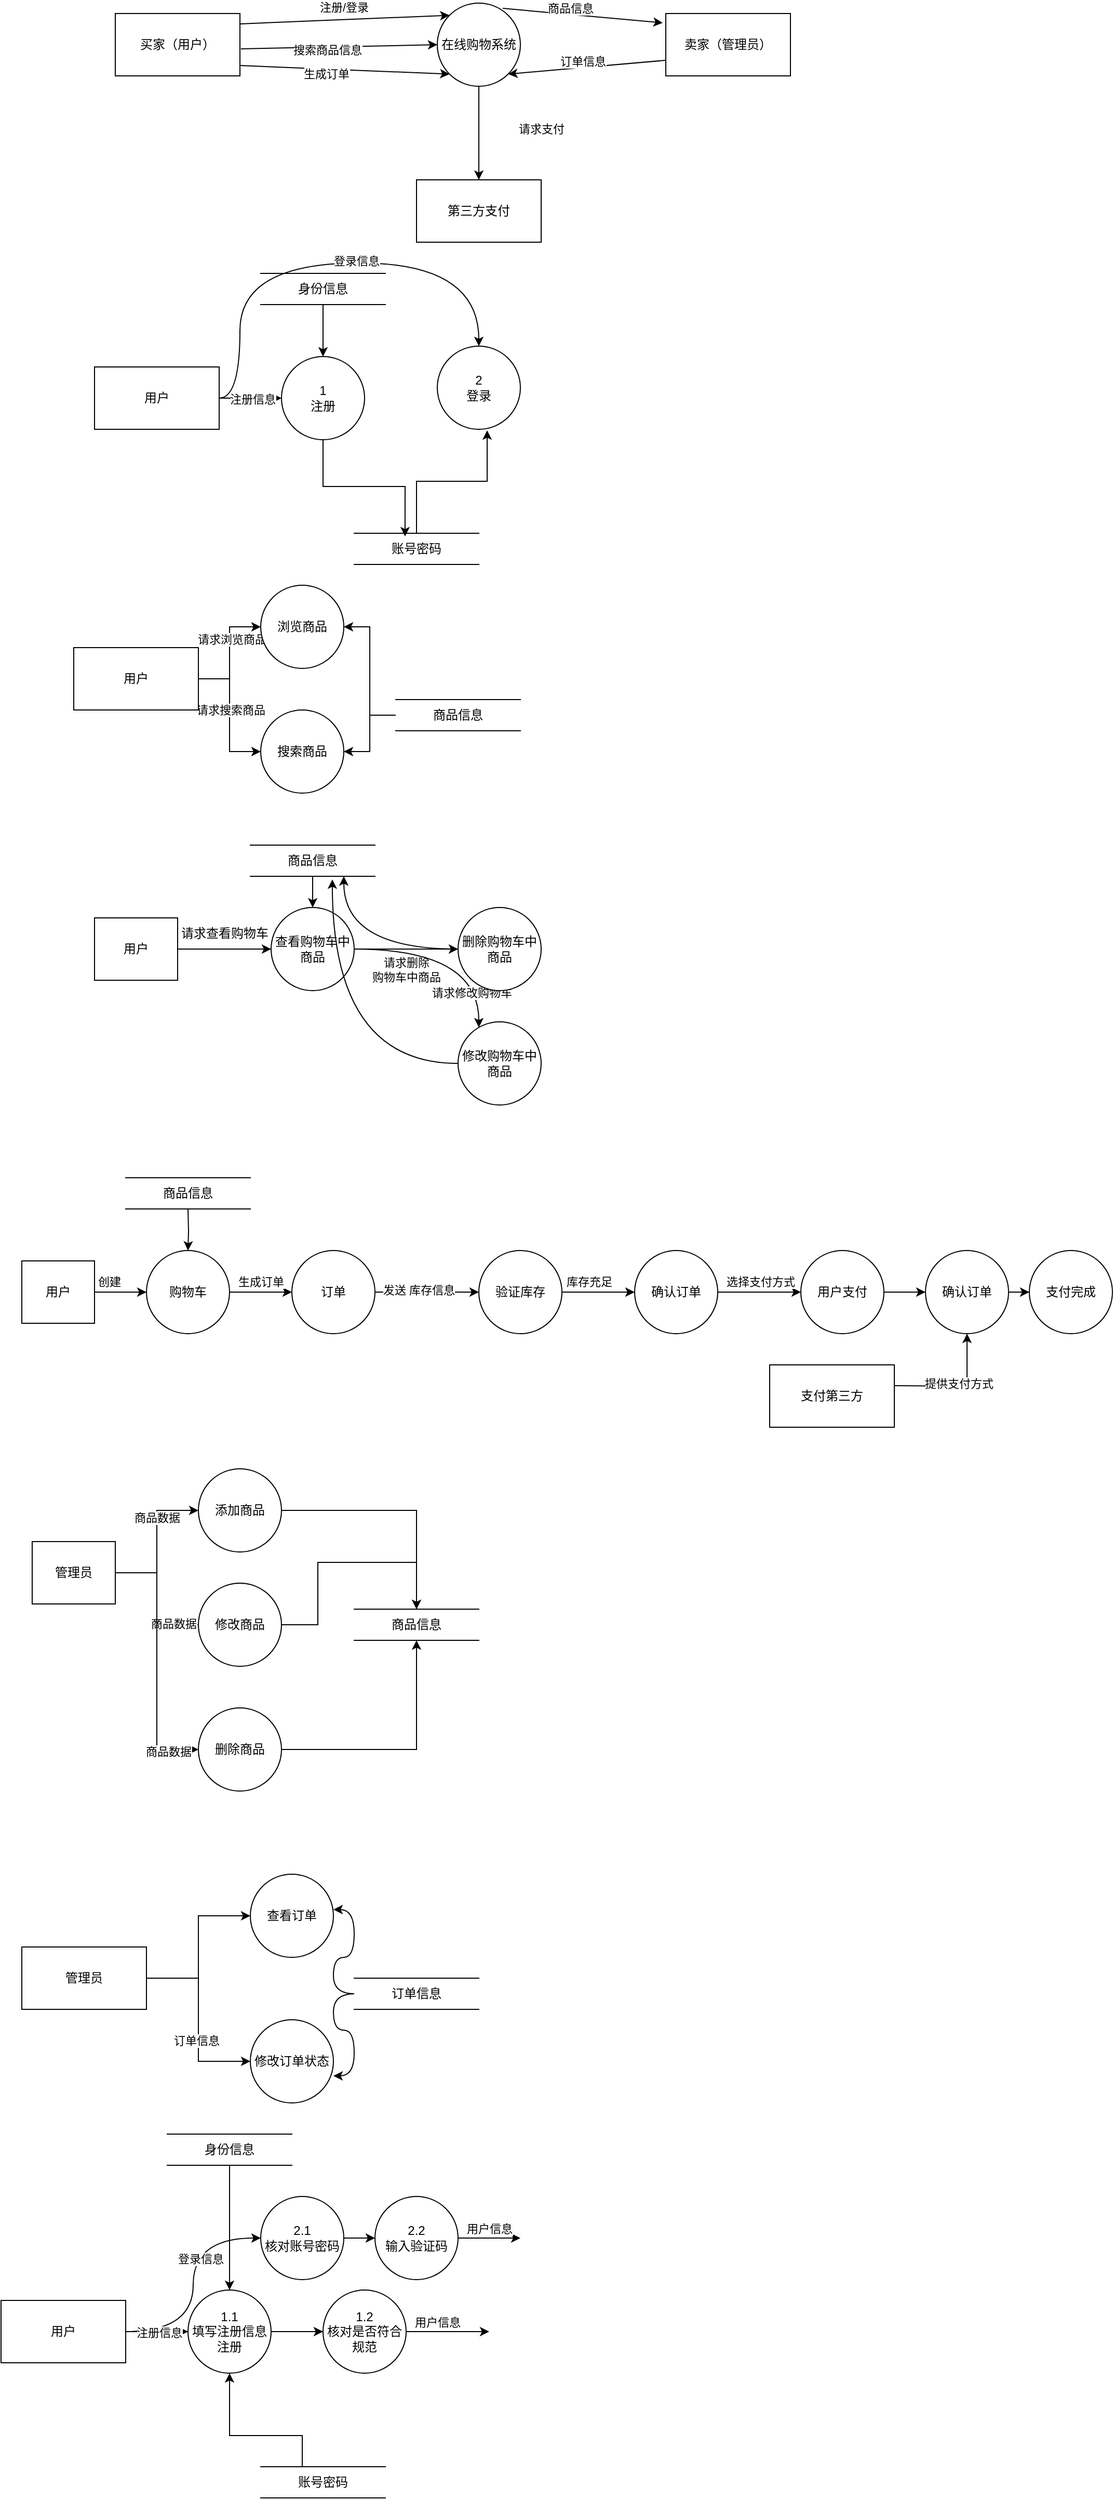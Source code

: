 <mxfile version="24.5.2" type="github">
  <diagram name="第 1 页" id="OVgKYMP4ivh8-fFgN5Tc">
    <mxGraphModel dx="1431" dy="775" grid="1" gridSize="10" guides="1" tooltips="1" connect="1" arrows="1" fold="1" page="1" pageScale="1" pageWidth="827" pageHeight="1169" math="0" shadow="0">
      <root>
        <mxCell id="0" />
        <mxCell id="1" parent="0" />
        <mxCell id="fMDlHmM9jTk3T69Y2GKd-1" value="买家（用户）" style="rounded=0;whiteSpace=wrap;html=1;" parent="1" vertex="1">
          <mxGeometry x="90" y="70" width="120" height="60" as="geometry" />
        </mxCell>
        <mxCell id="fMDlHmM9jTk3T69Y2GKd-3" value="在线购物系统" style="ellipse;whiteSpace=wrap;html=1;aspect=fixed;" parent="1" vertex="1">
          <mxGeometry x="400" y="60" width="80" height="80" as="geometry" />
        </mxCell>
        <mxCell id="fMDlHmM9jTk3T69Y2GKd-4" value="" style="endArrow=classic;html=1;rounded=0;entryX=0;entryY=0;entryDx=0;entryDy=0;" parent="1" target="fMDlHmM9jTk3T69Y2GKd-3" edge="1">
          <mxGeometry width="50" height="50" relative="1" as="geometry">
            <mxPoint x="210" y="80" as="sourcePoint" />
            <mxPoint x="400" y="80" as="targetPoint" />
          </mxGeometry>
        </mxCell>
        <mxCell id="fMDlHmM9jTk3T69Y2GKd-5" value="注册/登录" style="edgeLabel;html=1;align=center;verticalAlign=middle;resizable=0;points=[];" parent="fMDlHmM9jTk3T69Y2GKd-4" vertex="1" connectable="0">
          <mxGeometry x="0.412" y="-4" relative="1" as="geometry">
            <mxPoint x="-43" y="-14" as="offset" />
          </mxGeometry>
        </mxCell>
        <mxCell id="fMDlHmM9jTk3T69Y2GKd-6" value="" style="endArrow=classic;html=1;rounded=0;entryX=0;entryY=0.5;entryDx=0;entryDy=0;" parent="1" target="fMDlHmM9jTk3T69Y2GKd-3" edge="1">
          <mxGeometry width="50" height="50" relative="1" as="geometry">
            <mxPoint x="211" y="104" as="sourcePoint" />
            <mxPoint x="413" y="96" as="targetPoint" />
          </mxGeometry>
        </mxCell>
        <mxCell id="_0lABbxec2Y9qlzSPyYM-2" value="搜索商品信息" style="edgeLabel;html=1;align=center;verticalAlign=middle;resizable=0;points=[];" vertex="1" connectable="0" parent="fMDlHmM9jTk3T69Y2GKd-6">
          <mxGeometry x="-0.125" y="-2" relative="1" as="geometry">
            <mxPoint as="offset" />
          </mxGeometry>
        </mxCell>
        <mxCell id="_0lABbxec2Y9qlzSPyYM-3" value="" style="endArrow=classic;html=1;rounded=0;entryX=0;entryY=1;entryDx=0;entryDy=0;" edge="1" parent="1" target="fMDlHmM9jTk3T69Y2GKd-3">
          <mxGeometry width="50" height="50" relative="1" as="geometry">
            <mxPoint x="210" y="120" as="sourcePoint" />
            <mxPoint x="400" y="170" as="targetPoint" />
          </mxGeometry>
        </mxCell>
        <mxCell id="_0lABbxec2Y9qlzSPyYM-5" value="生成订单" style="edgeLabel;html=1;align=center;verticalAlign=middle;resizable=0;points=[];" vertex="1" connectable="0" parent="_0lABbxec2Y9qlzSPyYM-3">
          <mxGeometry x="-0.177" y="-4" relative="1" as="geometry">
            <mxPoint as="offset" />
          </mxGeometry>
        </mxCell>
        <mxCell id="_0lABbxec2Y9qlzSPyYM-7" value="卖家（管理员）" style="rounded=0;whiteSpace=wrap;html=1;" vertex="1" parent="1">
          <mxGeometry x="620" y="70" width="120" height="60" as="geometry" />
        </mxCell>
        <mxCell id="_0lABbxec2Y9qlzSPyYM-8" value="" style="endArrow=classic;html=1;rounded=0;exitX=0.788;exitY=0.063;exitDx=0;exitDy=0;exitPerimeter=0;entryX=-0.025;entryY=0.15;entryDx=0;entryDy=0;entryPerimeter=0;" edge="1" parent="1" source="fMDlHmM9jTk3T69Y2GKd-3" target="_0lABbxec2Y9qlzSPyYM-7">
          <mxGeometry width="50" height="50" relative="1" as="geometry">
            <mxPoint x="470" y="69" as="sourcePoint" />
            <mxPoint x="620" y="69" as="targetPoint" />
          </mxGeometry>
        </mxCell>
        <mxCell id="_0lABbxec2Y9qlzSPyYM-9" value="商品信息" style="edgeLabel;html=1;align=center;verticalAlign=middle;resizable=0;points=[];" vertex="1" connectable="0" parent="_0lABbxec2Y9qlzSPyYM-8">
          <mxGeometry x="0.412" y="-4" relative="1" as="geometry">
            <mxPoint x="-43" y="-14" as="offset" />
          </mxGeometry>
        </mxCell>
        <mxCell id="_0lABbxec2Y9qlzSPyYM-10" value="" style="endArrow=classic;html=1;rounded=0;entryX=1;entryY=1;entryDx=0;entryDy=0;exitX=0;exitY=0.75;exitDx=0;exitDy=0;" edge="1" parent="1" source="_0lABbxec2Y9qlzSPyYM-7" target="fMDlHmM9jTk3T69Y2GKd-3">
          <mxGeometry width="50" height="50" relative="1" as="geometry">
            <mxPoint x="720.0" y="140.0" as="sourcePoint" />
            <mxPoint x="490.0" y="140.0" as="targetPoint" />
          </mxGeometry>
        </mxCell>
        <mxCell id="_0lABbxec2Y9qlzSPyYM-11" value="订单信息" style="edgeLabel;html=1;align=center;verticalAlign=middle;resizable=0;points=[];" vertex="1" connectable="0" parent="_0lABbxec2Y9qlzSPyYM-10">
          <mxGeometry x="0.584" y="3" relative="1" as="geometry">
            <mxPoint x="40" y="-13" as="offset" />
          </mxGeometry>
        </mxCell>
        <mxCell id="_0lABbxec2Y9qlzSPyYM-13" value="第三方支付" style="rounded=0;whiteSpace=wrap;html=1;" vertex="1" parent="1">
          <mxGeometry x="380" y="230" width="120" height="60" as="geometry" />
        </mxCell>
        <mxCell id="_0lABbxec2Y9qlzSPyYM-14" value="" style="endArrow=classic;html=1;rounded=0;exitX=0.5;exitY=1;exitDx=0;exitDy=0;entryX=0.5;entryY=0;entryDx=0;entryDy=0;" edge="1" parent="1" source="fMDlHmM9jTk3T69Y2GKd-3" target="_0lABbxec2Y9qlzSPyYM-13">
          <mxGeometry width="50" height="50" relative="1" as="geometry">
            <mxPoint x="580.0" y="300.0" as="sourcePoint" />
            <mxPoint x="350.0" y="300.0" as="targetPoint" />
          </mxGeometry>
        </mxCell>
        <mxCell id="_0lABbxec2Y9qlzSPyYM-15" value="请求支付" style="edgeLabel;html=1;align=center;verticalAlign=middle;resizable=0;points=[];" vertex="1" connectable="0" parent="_0lABbxec2Y9qlzSPyYM-14">
          <mxGeometry x="0.584" y="3" relative="1" as="geometry">
            <mxPoint x="57" y="-31" as="offset" />
          </mxGeometry>
        </mxCell>
        <mxCell id="_0lABbxec2Y9qlzSPyYM-106" style="edgeStyle=orthogonalEdgeStyle;rounded=0;orthogonalLoop=1;jettySize=auto;html=1;entryX=0.5;entryY=0;entryDx=0;entryDy=0;curved=1;" edge="1" parent="1" source="_0lABbxec2Y9qlzSPyYM-16" target="_0lABbxec2Y9qlzSPyYM-26">
          <mxGeometry relative="1" as="geometry">
            <Array as="points">
              <mxPoint x="210" y="440" />
              <mxPoint x="210" y="310" />
              <mxPoint x="440" y="310" />
            </Array>
          </mxGeometry>
        </mxCell>
        <mxCell id="_0lABbxec2Y9qlzSPyYM-107" value="登录信息" style="edgeLabel;html=1;align=center;verticalAlign=middle;resizable=0;points=[];" vertex="1" connectable="0" parent="_0lABbxec2Y9qlzSPyYM-106">
          <mxGeometry x="0.14" y="2" relative="1" as="geometry">
            <mxPoint as="offset" />
          </mxGeometry>
        </mxCell>
        <mxCell id="_0lABbxec2Y9qlzSPyYM-16" value="用户" style="rounded=0;whiteSpace=wrap;html=1;" vertex="1" parent="1">
          <mxGeometry x="70" y="410" width="120" height="60" as="geometry" />
        </mxCell>
        <mxCell id="_0lABbxec2Y9qlzSPyYM-17" value="" style="endArrow=classic;html=1;rounded=0;entryX=0;entryY=0.5;entryDx=0;entryDy=0;" edge="1" parent="1" target="_0lABbxec2Y9qlzSPyYM-19">
          <mxGeometry width="50" height="50" relative="1" as="geometry">
            <mxPoint x="190" y="440" as="sourcePoint" />
            <mxPoint x="370" y="440" as="targetPoint" />
          </mxGeometry>
        </mxCell>
        <mxCell id="_0lABbxec2Y9qlzSPyYM-103" value="注册信息" style="edgeLabel;html=1;align=center;verticalAlign=middle;resizable=0;points=[];" vertex="1" connectable="0" parent="_0lABbxec2Y9qlzSPyYM-17">
          <mxGeometry x="0.071" y="-1" relative="1" as="geometry">
            <mxPoint as="offset" />
          </mxGeometry>
        </mxCell>
        <mxCell id="_0lABbxec2Y9qlzSPyYM-19" value="1&lt;br&gt;注册" style="ellipse;whiteSpace=wrap;html=1;aspect=fixed;" vertex="1" parent="1">
          <mxGeometry x="250" y="400" width="80" height="80" as="geometry" />
        </mxCell>
        <mxCell id="_0lABbxec2Y9qlzSPyYM-20" value="账号密码" style="shape=partialRectangle;whiteSpace=wrap;html=1;left=0;right=0;fillColor=none;" vertex="1" parent="1">
          <mxGeometry x="320" y="570" width="120" height="30" as="geometry" />
        </mxCell>
        <mxCell id="_0lABbxec2Y9qlzSPyYM-26" value="2&lt;br&gt;登录" style="ellipse;whiteSpace=wrap;html=1;aspect=fixed;" vertex="1" parent="1">
          <mxGeometry x="400" y="390" width="80" height="80" as="geometry" />
        </mxCell>
        <mxCell id="_0lABbxec2Y9qlzSPyYM-30" style="edgeStyle=orthogonalEdgeStyle;rounded=0;orthogonalLoop=1;jettySize=auto;html=1;entryX=0.5;entryY=0;entryDx=0;entryDy=0;" edge="1" parent="1" source="_0lABbxec2Y9qlzSPyYM-29" target="_0lABbxec2Y9qlzSPyYM-19">
          <mxGeometry relative="1" as="geometry" />
        </mxCell>
        <mxCell id="_0lABbxec2Y9qlzSPyYM-29" value="身份信息" style="shape=partialRectangle;whiteSpace=wrap;html=1;left=0;right=0;fillColor=none;" vertex="1" parent="1">
          <mxGeometry x="230" y="320" width="120" height="30" as="geometry" />
        </mxCell>
        <mxCell id="_0lABbxec2Y9qlzSPyYM-40" style="edgeStyle=orthogonalEdgeStyle;rounded=0;orthogonalLoop=1;jettySize=auto;html=1;entryX=0;entryY=0.5;entryDx=0;entryDy=0;" edge="1" parent="1" source="_0lABbxec2Y9qlzSPyYM-32" target="_0lABbxec2Y9qlzSPyYM-35">
          <mxGeometry relative="1" as="geometry" />
        </mxCell>
        <mxCell id="_0lABbxec2Y9qlzSPyYM-108" value="请求浏览商品" style="edgeLabel;html=1;align=center;verticalAlign=middle;resizable=0;points=[];" vertex="1" connectable="0" parent="_0lABbxec2Y9qlzSPyYM-40">
          <mxGeometry x="0.235" y="-2" relative="1" as="geometry">
            <mxPoint as="offset" />
          </mxGeometry>
        </mxCell>
        <mxCell id="_0lABbxec2Y9qlzSPyYM-42" style="edgeStyle=orthogonalEdgeStyle;rounded=0;orthogonalLoop=1;jettySize=auto;html=1;entryX=0;entryY=0.5;entryDx=0;entryDy=0;" edge="1" parent="1" source="_0lABbxec2Y9qlzSPyYM-32" target="_0lABbxec2Y9qlzSPyYM-38">
          <mxGeometry relative="1" as="geometry" />
        </mxCell>
        <mxCell id="_0lABbxec2Y9qlzSPyYM-109" value="请求搜索商品" style="edgeLabel;html=1;align=center;verticalAlign=middle;resizable=0;points=[];" vertex="1" connectable="0" parent="_0lABbxec2Y9qlzSPyYM-42">
          <mxGeometry x="-0.075" y="1" relative="1" as="geometry">
            <mxPoint as="offset" />
          </mxGeometry>
        </mxCell>
        <mxCell id="_0lABbxec2Y9qlzSPyYM-32" value="用户" style="rounded=0;whiteSpace=wrap;html=1;" vertex="1" parent="1">
          <mxGeometry x="50" y="680" width="120" height="60" as="geometry" />
        </mxCell>
        <mxCell id="_0lABbxec2Y9qlzSPyYM-35" value="浏览商品" style="ellipse;whiteSpace=wrap;html=1;aspect=fixed;" vertex="1" parent="1">
          <mxGeometry x="230" y="620" width="80" height="80" as="geometry" />
        </mxCell>
        <mxCell id="_0lABbxec2Y9qlzSPyYM-37" style="edgeStyle=orthogonalEdgeStyle;rounded=0;orthogonalLoop=1;jettySize=auto;html=1;exitX=0.5;exitY=1;exitDx=0;exitDy=0;" edge="1" parent="1">
          <mxGeometry relative="1" as="geometry">
            <mxPoint x="270" y="800" as="sourcePoint" />
            <mxPoint x="270" y="800" as="targetPoint" />
          </mxGeometry>
        </mxCell>
        <mxCell id="_0lABbxec2Y9qlzSPyYM-38" value="搜索商品" style="ellipse;whiteSpace=wrap;html=1;aspect=fixed;" vertex="1" parent="1">
          <mxGeometry x="230" y="740" width="80" height="80" as="geometry" />
        </mxCell>
        <mxCell id="_0lABbxec2Y9qlzSPyYM-43" style="edgeStyle=orthogonalEdgeStyle;rounded=0;orthogonalLoop=1;jettySize=auto;html=1;entryX=1;entryY=0.5;entryDx=0;entryDy=0;" edge="1" parent="1" source="_0lABbxec2Y9qlzSPyYM-39" target="_0lABbxec2Y9qlzSPyYM-35">
          <mxGeometry relative="1" as="geometry" />
        </mxCell>
        <mxCell id="_0lABbxec2Y9qlzSPyYM-45" style="edgeStyle=orthogonalEdgeStyle;rounded=0;orthogonalLoop=1;jettySize=auto;html=1;entryX=1;entryY=0.5;entryDx=0;entryDy=0;" edge="1" parent="1" source="_0lABbxec2Y9qlzSPyYM-39" target="_0lABbxec2Y9qlzSPyYM-38">
          <mxGeometry relative="1" as="geometry" />
        </mxCell>
        <mxCell id="_0lABbxec2Y9qlzSPyYM-39" value="商品信息" style="shape=partialRectangle;whiteSpace=wrap;html=1;left=0;right=0;fillColor=none;" vertex="1" parent="1">
          <mxGeometry x="360" y="730" width="120" height="30" as="geometry" />
        </mxCell>
        <mxCell id="_0lABbxec2Y9qlzSPyYM-48" style="edgeStyle=orthogonalEdgeStyle;rounded=0;orthogonalLoop=1;jettySize=auto;html=1;entryX=0;entryY=0.5;entryDx=0;entryDy=0;" edge="1" parent="1" source="_0lABbxec2Y9qlzSPyYM-46" target="_0lABbxec2Y9qlzSPyYM-47">
          <mxGeometry relative="1" as="geometry" />
        </mxCell>
        <mxCell id="_0lABbxec2Y9qlzSPyYM-46" value="用户" style="rounded=0;whiteSpace=wrap;html=1;" vertex="1" parent="1">
          <mxGeometry x="70" y="940" width="80" height="60" as="geometry" />
        </mxCell>
        <mxCell id="_0lABbxec2Y9qlzSPyYM-52" style="edgeStyle=orthogonalEdgeStyle;rounded=0;orthogonalLoop=1;jettySize=auto;html=1;entryX=0;entryY=0.5;entryDx=0;entryDy=0;" edge="1" parent="1" source="_0lABbxec2Y9qlzSPyYM-47" target="_0lABbxec2Y9qlzSPyYM-51">
          <mxGeometry relative="1" as="geometry" />
        </mxCell>
        <mxCell id="_0lABbxec2Y9qlzSPyYM-111" value="请求删除&lt;br&gt;购物车中商品" style="edgeLabel;html=1;align=center;verticalAlign=middle;resizable=0;points=[];" vertex="1" connectable="0" parent="_0lABbxec2Y9qlzSPyYM-52">
          <mxGeometry x="-0.397" y="2" relative="1" as="geometry">
            <mxPoint x="20" y="22" as="offset" />
          </mxGeometry>
        </mxCell>
        <mxCell id="_0lABbxec2Y9qlzSPyYM-112" style="edgeStyle=orthogonalEdgeStyle;rounded=0;orthogonalLoop=1;jettySize=auto;html=1;curved=1;" edge="1" parent="1" source="_0lABbxec2Y9qlzSPyYM-47" target="_0lABbxec2Y9qlzSPyYM-55">
          <mxGeometry relative="1" as="geometry">
            <Array as="points">
              <mxPoint x="440" y="970" />
            </Array>
          </mxGeometry>
        </mxCell>
        <mxCell id="_0lABbxec2Y9qlzSPyYM-113" value="请求修改购物车" style="edgeLabel;html=1;align=center;verticalAlign=middle;resizable=0;points=[];" vertex="1" connectable="0" parent="_0lABbxec2Y9qlzSPyYM-112">
          <mxGeometry x="0.654" y="-7" relative="1" as="geometry">
            <mxPoint as="offset" />
          </mxGeometry>
        </mxCell>
        <mxCell id="_0lABbxec2Y9qlzSPyYM-47" value="查看购物车中商品" style="ellipse;whiteSpace=wrap;html=1;aspect=fixed;" vertex="1" parent="1">
          <mxGeometry x="240" y="930" width="80" height="80" as="geometry" />
        </mxCell>
        <mxCell id="_0lABbxec2Y9qlzSPyYM-50" style="edgeStyle=orthogonalEdgeStyle;rounded=0;orthogonalLoop=1;jettySize=auto;html=1;" edge="1" parent="1" source="_0lABbxec2Y9qlzSPyYM-49" target="_0lABbxec2Y9qlzSPyYM-47">
          <mxGeometry relative="1" as="geometry" />
        </mxCell>
        <mxCell id="_0lABbxec2Y9qlzSPyYM-49" value="商品信息" style="shape=partialRectangle;whiteSpace=wrap;html=1;left=0;right=0;fillColor=none;" vertex="1" parent="1">
          <mxGeometry x="220" y="870" width="120" height="30" as="geometry" />
        </mxCell>
        <mxCell id="_0lABbxec2Y9qlzSPyYM-53" style="edgeStyle=orthogonalEdgeStyle;rounded=0;orthogonalLoop=1;jettySize=auto;html=1;entryX=0.75;entryY=1;entryDx=0;entryDy=0;curved=1;" edge="1" parent="1" source="_0lABbxec2Y9qlzSPyYM-51" target="_0lABbxec2Y9qlzSPyYM-49">
          <mxGeometry relative="1" as="geometry">
            <Array as="points">
              <mxPoint x="310" y="970" />
            </Array>
          </mxGeometry>
        </mxCell>
        <mxCell id="_0lABbxec2Y9qlzSPyYM-51" value="删除购物车中商品" style="ellipse;whiteSpace=wrap;html=1;aspect=fixed;" vertex="1" parent="1">
          <mxGeometry x="420" y="930" width="80" height="80" as="geometry" />
        </mxCell>
        <mxCell id="_0lABbxec2Y9qlzSPyYM-55" value="修改购物车中商品" style="ellipse;whiteSpace=wrap;html=1;aspect=fixed;" vertex="1" parent="1">
          <mxGeometry x="420" y="1040" width="80" height="80" as="geometry" />
        </mxCell>
        <mxCell id="_0lABbxec2Y9qlzSPyYM-56" style="edgeStyle=orthogonalEdgeStyle;rounded=0;orthogonalLoop=1;jettySize=auto;html=1;entryX=0.658;entryY=1.1;entryDx=0;entryDy=0;entryPerimeter=0;curved=1;" edge="1" parent="1" source="_0lABbxec2Y9qlzSPyYM-55" target="_0lABbxec2Y9qlzSPyYM-49">
          <mxGeometry relative="1" as="geometry" />
        </mxCell>
        <mxCell id="_0lABbxec2Y9qlzSPyYM-61" style="edgeStyle=orthogonalEdgeStyle;rounded=0;orthogonalLoop=1;jettySize=auto;html=1;entryX=0;entryY=0.5;entryDx=0;entryDy=0;" edge="1" parent="1" source="_0lABbxec2Y9qlzSPyYM-57" target="_0lABbxec2Y9qlzSPyYM-58">
          <mxGeometry relative="1" as="geometry" />
        </mxCell>
        <mxCell id="_0lABbxec2Y9qlzSPyYM-62" value="创建" style="edgeLabel;html=1;align=center;verticalAlign=middle;resizable=0;points=[];" vertex="1" connectable="0" parent="_0lABbxec2Y9qlzSPyYM-61">
          <mxGeometry x="0.314" y="2" relative="1" as="geometry">
            <mxPoint x="-19" y="-8" as="offset" />
          </mxGeometry>
        </mxCell>
        <mxCell id="_0lABbxec2Y9qlzSPyYM-57" value="用户" style="rounded=0;whiteSpace=wrap;html=1;" vertex="1" parent="1">
          <mxGeometry y="1270" width="70" height="60" as="geometry" />
        </mxCell>
        <mxCell id="_0lABbxec2Y9qlzSPyYM-66" value="生成订单" style="edgeStyle=orthogonalEdgeStyle;rounded=0;orthogonalLoop=1;jettySize=auto;html=1;entryX=0;entryY=0.5;entryDx=0;entryDy=0;" edge="1" parent="1" source="_0lABbxec2Y9qlzSPyYM-58" target="_0lABbxec2Y9qlzSPyYM-65">
          <mxGeometry y="10" relative="1" as="geometry">
            <mxPoint as="offset" />
          </mxGeometry>
        </mxCell>
        <mxCell id="_0lABbxec2Y9qlzSPyYM-58" value="购物车" style="ellipse;whiteSpace=wrap;html=1;aspect=fixed;" vertex="1" parent="1">
          <mxGeometry x="120" y="1260" width="80" height="80" as="geometry" />
        </mxCell>
        <mxCell id="_0lABbxec2Y9qlzSPyYM-64" style="edgeStyle=orthogonalEdgeStyle;rounded=0;orthogonalLoop=1;jettySize=auto;html=1;entryX=0.5;entryY=0;entryDx=0;entryDy=0;" edge="1" parent="1" target="_0lABbxec2Y9qlzSPyYM-58">
          <mxGeometry relative="1" as="geometry">
            <mxPoint x="160" y="1220" as="sourcePoint" />
          </mxGeometry>
        </mxCell>
        <mxCell id="_0lABbxec2Y9qlzSPyYM-63" value="商品信息" style="shape=partialRectangle;whiteSpace=wrap;html=1;left=0;right=0;fillColor=none;" vertex="1" parent="1">
          <mxGeometry x="100" y="1190" width="120" height="30" as="geometry" />
        </mxCell>
        <mxCell id="_0lABbxec2Y9qlzSPyYM-69" style="edgeStyle=orthogonalEdgeStyle;rounded=0;orthogonalLoop=1;jettySize=auto;html=1;entryX=0;entryY=0.5;entryDx=0;entryDy=0;" edge="1" parent="1" source="_0lABbxec2Y9qlzSPyYM-65" target="_0lABbxec2Y9qlzSPyYM-68">
          <mxGeometry relative="1" as="geometry" />
        </mxCell>
        <mxCell id="_0lABbxec2Y9qlzSPyYM-70" value="发送 库存信息" style="edgeLabel;html=1;align=center;verticalAlign=middle;resizable=0;points=[];" vertex="1" connectable="0" parent="_0lABbxec2Y9qlzSPyYM-69">
          <mxGeometry x="-0.16" y="2" relative="1" as="geometry">
            <mxPoint as="offset" />
          </mxGeometry>
        </mxCell>
        <mxCell id="_0lABbxec2Y9qlzSPyYM-65" value="订单" style="ellipse;whiteSpace=wrap;html=1;aspect=fixed;" vertex="1" parent="1">
          <mxGeometry x="260" y="1260" width="80" height="80" as="geometry" />
        </mxCell>
        <mxCell id="_0lABbxec2Y9qlzSPyYM-72" style="edgeStyle=orthogonalEdgeStyle;rounded=0;orthogonalLoop=1;jettySize=auto;html=1;entryX=0;entryY=0.5;entryDx=0;entryDy=0;" edge="1" parent="1" source="_0lABbxec2Y9qlzSPyYM-68" target="_0lABbxec2Y9qlzSPyYM-71">
          <mxGeometry relative="1" as="geometry" />
        </mxCell>
        <mxCell id="_0lABbxec2Y9qlzSPyYM-73" value="库存充足" style="edgeLabel;html=1;align=center;verticalAlign=middle;resizable=0;points=[];" vertex="1" connectable="0" parent="_0lABbxec2Y9qlzSPyYM-72">
          <mxGeometry x="0.383" y="3" relative="1" as="geometry">
            <mxPoint x="-23" y="-7" as="offset" />
          </mxGeometry>
        </mxCell>
        <mxCell id="_0lABbxec2Y9qlzSPyYM-68" value="验证库存" style="ellipse;whiteSpace=wrap;html=1;aspect=fixed;" vertex="1" parent="1">
          <mxGeometry x="440" y="1260" width="80" height="80" as="geometry" />
        </mxCell>
        <mxCell id="_0lABbxec2Y9qlzSPyYM-76" style="edgeStyle=orthogonalEdgeStyle;rounded=0;orthogonalLoop=1;jettySize=auto;html=1;entryX=0;entryY=0.5;entryDx=0;entryDy=0;" edge="1" parent="1" source="_0lABbxec2Y9qlzSPyYM-71" target="_0lABbxec2Y9qlzSPyYM-75">
          <mxGeometry relative="1" as="geometry" />
        </mxCell>
        <mxCell id="_0lABbxec2Y9qlzSPyYM-77" value="选择支付方式" style="edgeLabel;html=1;align=center;verticalAlign=middle;resizable=0;points=[];" vertex="1" connectable="0" parent="_0lABbxec2Y9qlzSPyYM-76">
          <mxGeometry x="-0.1" y="1" relative="1" as="geometry">
            <mxPoint x="5" y="-9" as="offset" />
          </mxGeometry>
        </mxCell>
        <mxCell id="_0lABbxec2Y9qlzSPyYM-71" value="确认订单" style="ellipse;whiteSpace=wrap;html=1;aspect=fixed;" vertex="1" parent="1">
          <mxGeometry x="590" y="1260" width="80" height="80" as="geometry" />
        </mxCell>
        <mxCell id="_0lABbxec2Y9qlzSPyYM-79" style="edgeStyle=orthogonalEdgeStyle;rounded=0;orthogonalLoop=1;jettySize=auto;html=1;entryX=0;entryY=0.5;entryDx=0;entryDy=0;" edge="1" parent="1" source="_0lABbxec2Y9qlzSPyYM-75" target="_0lABbxec2Y9qlzSPyYM-78">
          <mxGeometry relative="1" as="geometry" />
        </mxCell>
        <mxCell id="_0lABbxec2Y9qlzSPyYM-75" value="用户支付" style="ellipse;whiteSpace=wrap;html=1;aspect=fixed;" vertex="1" parent="1">
          <mxGeometry x="750" y="1260" width="80" height="80" as="geometry" />
        </mxCell>
        <mxCell id="_0lABbxec2Y9qlzSPyYM-85" style="edgeStyle=orthogonalEdgeStyle;rounded=0;orthogonalLoop=1;jettySize=auto;html=1;entryX=0;entryY=0.5;entryDx=0;entryDy=0;" edge="1" parent="1" source="_0lABbxec2Y9qlzSPyYM-78" target="_0lABbxec2Y9qlzSPyYM-84">
          <mxGeometry relative="1" as="geometry" />
        </mxCell>
        <mxCell id="_0lABbxec2Y9qlzSPyYM-78" value="确认订单" style="ellipse;whiteSpace=wrap;html=1;aspect=fixed;" vertex="1" parent="1">
          <mxGeometry x="870" y="1260" width="80" height="80" as="geometry" />
        </mxCell>
        <mxCell id="_0lABbxec2Y9qlzSPyYM-81" style="edgeStyle=orthogonalEdgeStyle;rounded=0;orthogonalLoop=1;jettySize=auto;html=1;" edge="1" parent="1" target="_0lABbxec2Y9qlzSPyYM-78">
          <mxGeometry relative="1" as="geometry">
            <mxPoint x="840" y="1390" as="sourcePoint" />
          </mxGeometry>
        </mxCell>
        <mxCell id="_0lABbxec2Y9qlzSPyYM-82" value="提供支付方式" style="edgeLabel;html=1;align=center;verticalAlign=middle;resizable=0;points=[];" vertex="1" connectable="0" parent="_0lABbxec2Y9qlzSPyYM-81">
          <mxGeometry x="0.033" y="3" relative="1" as="geometry">
            <mxPoint as="offset" />
          </mxGeometry>
        </mxCell>
        <mxCell id="_0lABbxec2Y9qlzSPyYM-80" value="支付第三方" style="rounded=0;whiteSpace=wrap;html=1;" vertex="1" parent="1">
          <mxGeometry x="720" y="1370" width="120" height="60" as="geometry" />
        </mxCell>
        <mxCell id="_0lABbxec2Y9qlzSPyYM-84" value="支付完成" style="ellipse;whiteSpace=wrap;html=1;aspect=fixed;" vertex="1" parent="1">
          <mxGeometry x="970" y="1260" width="80" height="80" as="geometry" />
        </mxCell>
        <mxCell id="_0lABbxec2Y9qlzSPyYM-91" style="edgeStyle=orthogonalEdgeStyle;rounded=0;orthogonalLoop=1;jettySize=auto;html=1;entryX=0;entryY=0.5;entryDx=0;entryDy=0;" edge="1" parent="1" source="_0lABbxec2Y9qlzSPyYM-86" target="_0lABbxec2Y9qlzSPyYM-87">
          <mxGeometry relative="1" as="geometry" />
        </mxCell>
        <mxCell id="_0lABbxec2Y9qlzSPyYM-115" value="商品数据" style="edgeLabel;html=1;align=center;verticalAlign=middle;resizable=0;points=[];" vertex="1" connectable="0" parent="_0lABbxec2Y9qlzSPyYM-91">
          <mxGeometry x="0.334" relative="1" as="geometry">
            <mxPoint as="offset" />
          </mxGeometry>
        </mxCell>
        <mxCell id="_0lABbxec2Y9qlzSPyYM-92" style="edgeStyle=orthogonalEdgeStyle;rounded=0;orthogonalLoop=1;jettySize=auto;html=1;entryX=0;entryY=0.5;entryDx=0;entryDy=0;" edge="1" parent="1" source="_0lABbxec2Y9qlzSPyYM-86" target="_0lABbxec2Y9qlzSPyYM-88">
          <mxGeometry relative="1" as="geometry" />
        </mxCell>
        <mxCell id="_0lABbxec2Y9qlzSPyYM-116" value="商品数据" style="edgeLabel;html=1;align=center;verticalAlign=middle;resizable=0;points=[];" vertex="1" connectable="0" parent="_0lABbxec2Y9qlzSPyYM-92">
          <mxGeometry x="0.633" y="1" relative="1" as="geometry">
            <mxPoint as="offset" />
          </mxGeometry>
        </mxCell>
        <mxCell id="_0lABbxec2Y9qlzSPyYM-93" style="edgeStyle=orthogonalEdgeStyle;rounded=0;orthogonalLoop=1;jettySize=auto;html=1;entryX=0;entryY=0.5;entryDx=0;entryDy=0;" edge="1" parent="1" source="_0lABbxec2Y9qlzSPyYM-86" target="_0lABbxec2Y9qlzSPyYM-89">
          <mxGeometry relative="1" as="geometry" />
        </mxCell>
        <mxCell id="_0lABbxec2Y9qlzSPyYM-117" value="商品数据" style="edgeLabel;html=1;align=center;verticalAlign=middle;resizable=0;points=[];" vertex="1" connectable="0" parent="_0lABbxec2Y9qlzSPyYM-93">
          <mxGeometry x="0.763" y="-2" relative="1" as="geometry">
            <mxPoint as="offset" />
          </mxGeometry>
        </mxCell>
        <mxCell id="_0lABbxec2Y9qlzSPyYM-86" value="管理员" style="rounded=0;whiteSpace=wrap;html=1;" vertex="1" parent="1">
          <mxGeometry x="10" y="1540" width="80" height="60" as="geometry" />
        </mxCell>
        <mxCell id="_0lABbxec2Y9qlzSPyYM-95" style="edgeStyle=orthogonalEdgeStyle;rounded=0;orthogonalLoop=1;jettySize=auto;html=1;entryX=0.5;entryY=0;entryDx=0;entryDy=0;" edge="1" parent="1" source="_0lABbxec2Y9qlzSPyYM-87" target="_0lABbxec2Y9qlzSPyYM-90">
          <mxGeometry relative="1" as="geometry" />
        </mxCell>
        <mxCell id="_0lABbxec2Y9qlzSPyYM-87" value="添加商品" style="ellipse;whiteSpace=wrap;html=1;aspect=fixed;" vertex="1" parent="1">
          <mxGeometry x="170" y="1470" width="80" height="80" as="geometry" />
        </mxCell>
        <mxCell id="_0lABbxec2Y9qlzSPyYM-94" style="edgeStyle=orthogonalEdgeStyle;rounded=0;orthogonalLoop=1;jettySize=auto;html=1;entryX=0.5;entryY=0;entryDx=0;entryDy=0;" edge="1" parent="1" source="_0lABbxec2Y9qlzSPyYM-88" target="_0lABbxec2Y9qlzSPyYM-90">
          <mxGeometry relative="1" as="geometry" />
        </mxCell>
        <mxCell id="_0lABbxec2Y9qlzSPyYM-88" value="修改商品" style="ellipse;whiteSpace=wrap;html=1;aspect=fixed;" vertex="1" parent="1">
          <mxGeometry x="170" y="1580" width="80" height="80" as="geometry" />
        </mxCell>
        <mxCell id="_0lABbxec2Y9qlzSPyYM-96" style="edgeStyle=orthogonalEdgeStyle;rounded=0;orthogonalLoop=1;jettySize=auto;html=1;entryX=0.5;entryY=1;entryDx=0;entryDy=0;" edge="1" parent="1" source="_0lABbxec2Y9qlzSPyYM-89" target="_0lABbxec2Y9qlzSPyYM-90">
          <mxGeometry relative="1" as="geometry" />
        </mxCell>
        <mxCell id="_0lABbxec2Y9qlzSPyYM-89" value="删除商品" style="ellipse;whiteSpace=wrap;html=1;aspect=fixed;" vertex="1" parent="1">
          <mxGeometry x="170" y="1700" width="80" height="80" as="geometry" />
        </mxCell>
        <mxCell id="_0lABbxec2Y9qlzSPyYM-90" value="商品信息" style="shape=partialRectangle;whiteSpace=wrap;html=1;left=0;right=0;fillColor=none;" vertex="1" parent="1">
          <mxGeometry x="320" y="1605" width="120" height="30" as="geometry" />
        </mxCell>
        <mxCell id="_0lABbxec2Y9qlzSPyYM-120" style="edgeStyle=orthogonalEdgeStyle;rounded=0;orthogonalLoop=1;jettySize=auto;html=1;entryX=0;entryY=0.5;entryDx=0;entryDy=0;" edge="1" parent="1" source="_0lABbxec2Y9qlzSPyYM-100" target="_0lABbxec2Y9qlzSPyYM-118">
          <mxGeometry relative="1" as="geometry" />
        </mxCell>
        <mxCell id="_0lABbxec2Y9qlzSPyYM-121" style="edgeStyle=orthogonalEdgeStyle;rounded=0;orthogonalLoop=1;jettySize=auto;html=1;entryX=0;entryY=0.5;entryDx=0;entryDy=0;" edge="1" parent="1" source="_0lABbxec2Y9qlzSPyYM-100" target="_0lABbxec2Y9qlzSPyYM-119">
          <mxGeometry relative="1" as="geometry" />
        </mxCell>
        <mxCell id="_0lABbxec2Y9qlzSPyYM-123" value="订单信息" style="edgeLabel;html=1;align=center;verticalAlign=middle;resizable=0;points=[];" vertex="1" connectable="0" parent="_0lABbxec2Y9qlzSPyYM-121">
          <mxGeometry x="0.222" y="-2" relative="1" as="geometry">
            <mxPoint as="offset" />
          </mxGeometry>
        </mxCell>
        <mxCell id="_0lABbxec2Y9qlzSPyYM-100" value="管理员" style="rounded=0;whiteSpace=wrap;html=1;" vertex="1" parent="1">
          <mxGeometry y="1930" width="120" height="60" as="geometry" />
        </mxCell>
        <mxCell id="_0lABbxec2Y9qlzSPyYM-104" style="edgeStyle=orthogonalEdgeStyle;rounded=0;orthogonalLoop=1;jettySize=auto;html=1;entryX=0.005;entryY=0.405;entryDx=0;entryDy=0;entryPerimeter=0;strokeColor=none;curved=1;" edge="1" parent="1" source="_0lABbxec2Y9qlzSPyYM-16" target="_0lABbxec2Y9qlzSPyYM-26">
          <mxGeometry relative="1" as="geometry" />
        </mxCell>
        <mxCell id="_0lABbxec2Y9qlzSPyYM-110" value="请求查看购物车" style="text;html=1;align=center;verticalAlign=middle;resizable=0;points=[];autosize=1;strokeColor=none;fillColor=none;" vertex="1" parent="1">
          <mxGeometry x="140" y="940" width="110" height="30" as="geometry" />
        </mxCell>
        <mxCell id="_0lABbxec2Y9qlzSPyYM-118" value="查看订单" style="ellipse;whiteSpace=wrap;html=1;aspect=fixed;" vertex="1" parent="1">
          <mxGeometry x="220" y="1860" width="80" height="80" as="geometry" />
        </mxCell>
        <mxCell id="_0lABbxec2Y9qlzSPyYM-119" value="修改订单状态" style="ellipse;whiteSpace=wrap;html=1;aspect=fixed;" vertex="1" parent="1">
          <mxGeometry x="220" y="2000" width="80" height="80" as="geometry" />
        </mxCell>
        <mxCell id="_0lABbxec2Y9qlzSPyYM-124" value="订单信息" style="shape=partialRectangle;whiteSpace=wrap;html=1;left=0;right=0;fillColor=none;" vertex="1" parent="1">
          <mxGeometry x="320" y="1960" width="120" height="30" as="geometry" />
        </mxCell>
        <mxCell id="_0lABbxec2Y9qlzSPyYM-125" style="edgeStyle=orthogonalEdgeStyle;rounded=0;orthogonalLoop=1;jettySize=auto;html=1;entryX=1;entryY=0.425;entryDx=0;entryDy=0;entryPerimeter=0;curved=1;" edge="1" parent="1" source="_0lABbxec2Y9qlzSPyYM-124" target="_0lABbxec2Y9qlzSPyYM-118">
          <mxGeometry relative="1" as="geometry" />
        </mxCell>
        <mxCell id="_0lABbxec2Y9qlzSPyYM-126" style="edgeStyle=orthogonalEdgeStyle;rounded=0;orthogonalLoop=1;jettySize=auto;html=1;entryX=1;entryY=0.675;entryDx=0;entryDy=0;entryPerimeter=0;curved=1;" edge="1" parent="1" source="_0lABbxec2Y9qlzSPyYM-124" target="_0lABbxec2Y9qlzSPyYM-119">
          <mxGeometry relative="1" as="geometry" />
        </mxCell>
        <mxCell id="_0lABbxec2Y9qlzSPyYM-143" style="edgeStyle=orthogonalEdgeStyle;rounded=0;orthogonalLoop=1;jettySize=auto;html=1;entryX=0;entryY=0.5;entryDx=0;entryDy=0;curved=1;" edge="1" parent="1" source="_0lABbxec2Y9qlzSPyYM-129" target="_0lABbxec2Y9qlzSPyYM-135">
          <mxGeometry relative="1" as="geometry" />
        </mxCell>
        <mxCell id="_0lABbxec2Y9qlzSPyYM-145" value="登录信息" style="edgeLabel;html=1;align=center;verticalAlign=middle;resizable=0;points=[];" vertex="1" connectable="0" parent="_0lABbxec2Y9qlzSPyYM-143">
          <mxGeometry x="0.227" y="-7" relative="1" as="geometry">
            <mxPoint as="offset" />
          </mxGeometry>
        </mxCell>
        <mxCell id="_0lABbxec2Y9qlzSPyYM-129" value="用户" style="rounded=0;whiteSpace=wrap;html=1;" vertex="1" parent="1">
          <mxGeometry x="-20" y="2270" width="120" height="60" as="geometry" />
        </mxCell>
        <mxCell id="_0lABbxec2Y9qlzSPyYM-130" value="" style="endArrow=classic;html=1;rounded=0;entryX=0;entryY=0.5;entryDx=0;entryDy=0;" edge="1" parent="1" target="_0lABbxec2Y9qlzSPyYM-132">
          <mxGeometry width="50" height="50" relative="1" as="geometry">
            <mxPoint x="100" y="2300" as="sourcePoint" />
            <mxPoint x="280" y="2300" as="targetPoint" />
          </mxGeometry>
        </mxCell>
        <mxCell id="_0lABbxec2Y9qlzSPyYM-131" value="注册信息" style="edgeLabel;html=1;align=center;verticalAlign=middle;resizable=0;points=[];" vertex="1" connectable="0" parent="_0lABbxec2Y9qlzSPyYM-130">
          <mxGeometry x="0.071" y="-1" relative="1" as="geometry">
            <mxPoint as="offset" />
          </mxGeometry>
        </mxCell>
        <mxCell id="_0lABbxec2Y9qlzSPyYM-150" style="edgeStyle=orthogonalEdgeStyle;rounded=0;orthogonalLoop=1;jettySize=auto;html=1;entryX=0;entryY=0.5;entryDx=0;entryDy=0;" edge="1" parent="1" source="_0lABbxec2Y9qlzSPyYM-132" target="_0lABbxec2Y9qlzSPyYM-149">
          <mxGeometry relative="1" as="geometry" />
        </mxCell>
        <mxCell id="_0lABbxec2Y9qlzSPyYM-132" value="1.1&lt;br&gt;填写注册信息注册" style="ellipse;whiteSpace=wrap;html=1;aspect=fixed;" vertex="1" parent="1">
          <mxGeometry x="160" y="2260" width="80" height="80" as="geometry" />
        </mxCell>
        <mxCell id="_0lABbxec2Y9qlzSPyYM-133" style="edgeStyle=orthogonalEdgeStyle;rounded=0;orthogonalLoop=1;jettySize=auto;html=1;entryX=0.5;entryY=1;entryDx=0;entryDy=0;" edge="1" parent="1" source="_0lABbxec2Y9qlzSPyYM-134" target="_0lABbxec2Y9qlzSPyYM-132">
          <mxGeometry relative="1" as="geometry">
            <Array as="points">
              <mxPoint x="270" y="2400" />
              <mxPoint x="200" y="2400" />
            </Array>
          </mxGeometry>
        </mxCell>
        <mxCell id="_0lABbxec2Y9qlzSPyYM-134" value="账号密码" style="shape=partialRectangle;whiteSpace=wrap;html=1;left=0;right=0;fillColor=none;" vertex="1" parent="1">
          <mxGeometry x="230" y="2430" width="120" height="30" as="geometry" />
        </mxCell>
        <mxCell id="_0lABbxec2Y9qlzSPyYM-144" style="edgeStyle=orthogonalEdgeStyle;rounded=0;orthogonalLoop=1;jettySize=auto;html=1;entryX=0;entryY=0.5;entryDx=0;entryDy=0;" edge="1" parent="1" source="_0lABbxec2Y9qlzSPyYM-135" target="_0lABbxec2Y9qlzSPyYM-140">
          <mxGeometry relative="1" as="geometry" />
        </mxCell>
        <mxCell id="_0lABbxec2Y9qlzSPyYM-135" value="2.1&lt;br&gt;核对账号密码" style="ellipse;whiteSpace=wrap;html=1;aspect=fixed;" vertex="1" parent="1">
          <mxGeometry x="230" y="2170" width="80" height="80" as="geometry" />
        </mxCell>
        <mxCell id="_0lABbxec2Y9qlzSPyYM-137" style="edgeStyle=orthogonalEdgeStyle;rounded=0;orthogonalLoop=1;jettySize=auto;html=1;entryX=0.5;entryY=0;entryDx=0;entryDy=0;" edge="1" parent="1" source="_0lABbxec2Y9qlzSPyYM-138" target="_0lABbxec2Y9qlzSPyYM-132">
          <mxGeometry relative="1" as="geometry" />
        </mxCell>
        <mxCell id="_0lABbxec2Y9qlzSPyYM-138" value="身份信息" style="shape=partialRectangle;whiteSpace=wrap;html=1;left=0;right=0;fillColor=none;" vertex="1" parent="1">
          <mxGeometry x="140" y="2110" width="120" height="30" as="geometry" />
        </mxCell>
        <mxCell id="_0lABbxec2Y9qlzSPyYM-147" style="edgeStyle=orthogonalEdgeStyle;rounded=0;orthogonalLoop=1;jettySize=auto;html=1;" edge="1" parent="1" source="_0lABbxec2Y9qlzSPyYM-140">
          <mxGeometry relative="1" as="geometry">
            <mxPoint x="480" y="2210" as="targetPoint" />
          </mxGeometry>
        </mxCell>
        <mxCell id="_0lABbxec2Y9qlzSPyYM-148" value="用户信息" style="edgeLabel;html=1;align=center;verticalAlign=middle;resizable=0;points=[];" vertex="1" connectable="0" parent="_0lABbxec2Y9qlzSPyYM-147">
          <mxGeometry x="0.175" y="3" relative="1" as="geometry">
            <mxPoint x="-5" y="-7" as="offset" />
          </mxGeometry>
        </mxCell>
        <mxCell id="_0lABbxec2Y9qlzSPyYM-140" value="2.2&lt;br&gt;&lt;div&gt;输入验证码&lt;/div&gt;" style="ellipse;whiteSpace=wrap;html=1;aspect=fixed;" vertex="1" parent="1">
          <mxGeometry x="340" y="2170" width="80" height="80" as="geometry" />
        </mxCell>
        <mxCell id="_0lABbxec2Y9qlzSPyYM-141" style="edgeStyle=orthogonalEdgeStyle;rounded=0;orthogonalLoop=1;jettySize=auto;html=1;entryX=0.408;entryY=0.1;entryDx=0;entryDy=0;entryPerimeter=0;" edge="1" parent="1" source="_0lABbxec2Y9qlzSPyYM-19" target="_0lABbxec2Y9qlzSPyYM-20">
          <mxGeometry relative="1" as="geometry" />
        </mxCell>
        <mxCell id="_0lABbxec2Y9qlzSPyYM-142" style="edgeStyle=orthogonalEdgeStyle;rounded=0;orthogonalLoop=1;jettySize=auto;html=1;entryX=0.6;entryY=1.013;entryDx=0;entryDy=0;entryPerimeter=0;" edge="1" parent="1" source="_0lABbxec2Y9qlzSPyYM-20" target="_0lABbxec2Y9qlzSPyYM-26">
          <mxGeometry relative="1" as="geometry" />
        </mxCell>
        <mxCell id="_0lABbxec2Y9qlzSPyYM-152" style="edgeStyle=orthogonalEdgeStyle;rounded=0;orthogonalLoop=1;jettySize=auto;html=1;" edge="1" parent="1" source="_0lABbxec2Y9qlzSPyYM-149">
          <mxGeometry relative="1" as="geometry">
            <mxPoint x="450" y="2300" as="targetPoint" />
          </mxGeometry>
        </mxCell>
        <mxCell id="_0lABbxec2Y9qlzSPyYM-153" value="用户信息" style="edgeLabel;html=1;align=center;verticalAlign=middle;resizable=0;points=[];" vertex="1" connectable="0" parent="_0lABbxec2Y9qlzSPyYM-152">
          <mxGeometry x="0.08" y="-3" relative="1" as="geometry">
            <mxPoint x="-13" y="-13" as="offset" />
          </mxGeometry>
        </mxCell>
        <mxCell id="_0lABbxec2Y9qlzSPyYM-149" value="1.2&lt;div&gt;核对是否符合规范&lt;/div&gt;" style="ellipse;whiteSpace=wrap;html=1;aspect=fixed;" vertex="1" parent="1">
          <mxGeometry x="290" y="2260" width="80" height="80" as="geometry" />
        </mxCell>
      </root>
    </mxGraphModel>
  </diagram>
</mxfile>
